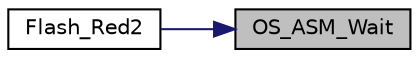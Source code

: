 digraph "OS_ASM_Wait"
{
 // LATEX_PDF_SIZE
  edge [fontname="Helvetica",fontsize="10",labelfontname="Helvetica",labelfontsize="10"];
  node [fontname="Helvetica",fontsize="10",shape=record];
  rankdir="RL";
  Node1 [label="OS_ASM_Wait",height=0.2,width=0.4,color="black", fillcolor="grey75", style="filled", fontcolor="black",tooltip="Spinlock semaphore wait using ARM exclusion."];
  Node1 -> Node2 [dir="back",color="midnightblue",fontsize="10",style="solid",fontname="Helvetica"];
  Node2 [label="Flash_Red2",height=0.2,width=0.4,color="black", fillcolor="white", style="filled",URL="$main_8c.html#a75a35bc3bba0a74dc1729ee777c31eaa",tooltip="Blink Red LED."];
}
